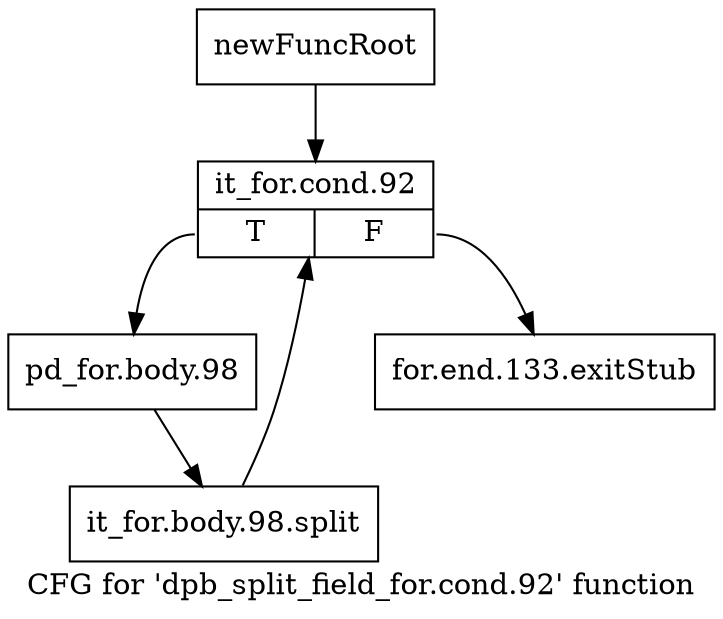 digraph "CFG for 'dpb_split_field_for.cond.92' function" {
	label="CFG for 'dpb_split_field_for.cond.92' function";

	Node0x27418c0 [shape=record,label="{newFuncRoot}"];
	Node0x27418c0 -> Node0x2742220;
	Node0x2741910 [shape=record,label="{for.end.133.exitStub}"];
	Node0x2742220 [shape=record,label="{it_for.cond.92|{<s0>T|<s1>F}}"];
	Node0x2742220:s0 -> Node0x2742270;
	Node0x2742220:s1 -> Node0x2741910;
	Node0x2742270 [shape=record,label="{pd_for.body.98}"];
	Node0x2742270 -> Node0x357b4e0;
	Node0x357b4e0 [shape=record,label="{it_for.body.98.split}"];
	Node0x357b4e0 -> Node0x2742220;
}
